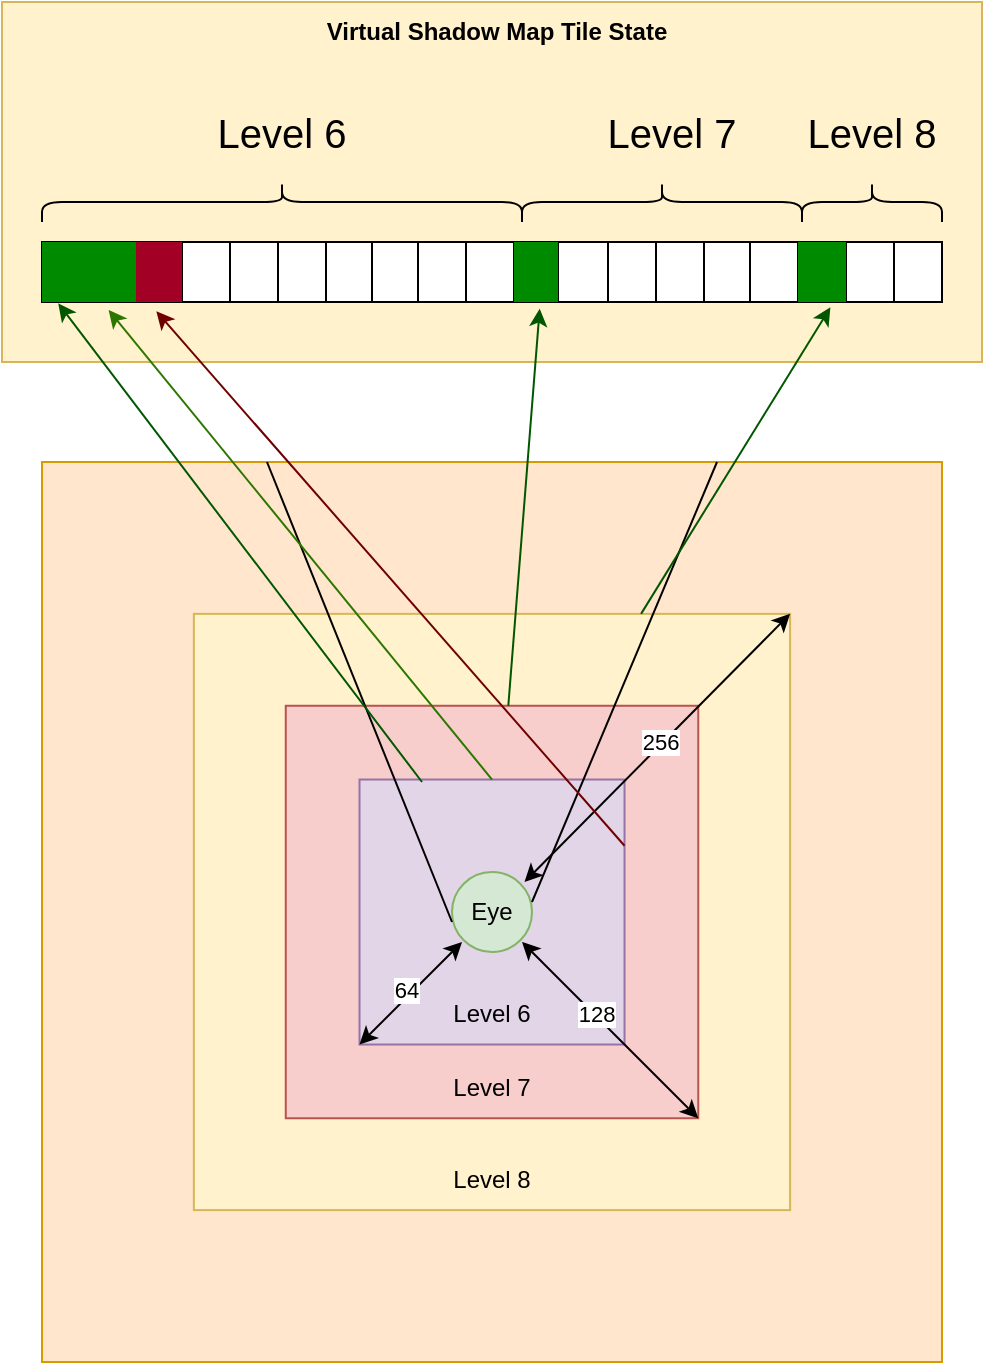<mxfile version="24.2.5" type="device">
  <diagram name="第 1 页" id="xsRyf-g6MqnaJvs-Ea_N">
    <mxGraphModel dx="2074" dy="1205" grid="1" gridSize="10" guides="1" tooltips="1" connect="1" arrows="1" fold="1" page="1" pageScale="1" pageWidth="827" pageHeight="1169" math="0" shadow="0">
      <root>
        <mxCell id="0" />
        <mxCell id="1" parent="0" />
        <mxCell id="zfg7dTt8C2hyI2b0fm2k-69" value="" style="rounded=0;whiteSpace=wrap;html=1;fillColor=#fff2cc;strokeColor=#d6b656;" vertex="1" parent="1">
          <mxGeometry x="80" y="230" width="490" height="180" as="geometry" />
        </mxCell>
        <mxCell id="zfg7dTt8C2hyI2b0fm2k-1" value="" style="whiteSpace=wrap;html=1;aspect=fixed;fillColor=#ffe6cc;strokeColor=#d79b00;" vertex="1" parent="1">
          <mxGeometry x="100" y="460" width="450" height="450" as="geometry" />
        </mxCell>
        <mxCell id="zfg7dTt8C2hyI2b0fm2k-10" value="" style="whiteSpace=wrap;html=1;aspect=fixed;fillColor=#fff2cc;strokeColor=#d6b656;" vertex="1" parent="1">
          <mxGeometry x="175.93" y="535.93" width="298.13" height="298.13" as="geometry" />
        </mxCell>
        <mxCell id="zfg7dTt8C2hyI2b0fm2k-9" value="" style="whiteSpace=wrap;html=1;aspect=fixed;fillColor=#f8cecc;strokeColor=#b85450;" vertex="1" parent="1">
          <mxGeometry x="221.88" y="581.88" width="206.25" height="206.25" as="geometry" />
        </mxCell>
        <mxCell id="zfg7dTt8C2hyI2b0fm2k-8" value="" style="whiteSpace=wrap;html=1;aspect=fixed;fillColor=#e1d5e7;strokeColor=#9673a6;" vertex="1" parent="1">
          <mxGeometry x="258.76" y="618.76" width="132.5" height="132.5" as="geometry" />
        </mxCell>
        <mxCell id="zfg7dTt8C2hyI2b0fm2k-2" value="" style="ellipse;whiteSpace=wrap;html=1;aspect=fixed;fillColor=#d5e8d4;strokeColor=#82b366;" vertex="1" parent="1">
          <mxGeometry x="305" y="665" width="40" height="40" as="geometry" />
        </mxCell>
        <mxCell id="zfg7dTt8C2hyI2b0fm2k-4" value="Eye" style="text;html=1;align=center;verticalAlign=middle;whiteSpace=wrap;rounded=0;" vertex="1" parent="1">
          <mxGeometry x="295.01" y="669.99" width="60" height="30" as="geometry" />
        </mxCell>
        <mxCell id="zfg7dTt8C2hyI2b0fm2k-5" value="" style="endArrow=none;html=1;rounded=0;entryX=0.75;entryY=0;entryDx=0;entryDy=0;" edge="1" parent="1" target="zfg7dTt8C2hyI2b0fm2k-1">
          <mxGeometry width="50" height="50" relative="1" as="geometry">
            <mxPoint x="345" y="680" as="sourcePoint" />
            <mxPoint x="395" y="630" as="targetPoint" />
          </mxGeometry>
        </mxCell>
        <mxCell id="zfg7dTt8C2hyI2b0fm2k-6" value="" style="endArrow=none;html=1;rounded=0;entryX=0.25;entryY=0;entryDx=0;entryDy=0;" edge="1" parent="1" target="zfg7dTt8C2hyI2b0fm2k-1">
          <mxGeometry width="50" height="50" relative="1" as="geometry">
            <mxPoint x="305" y="690" as="sourcePoint" />
            <mxPoint x="368" y="530" as="targetPoint" />
          </mxGeometry>
        </mxCell>
        <mxCell id="zfg7dTt8C2hyI2b0fm2k-11" value="Level 6" style="text;html=1;align=center;verticalAlign=middle;whiteSpace=wrap;rounded=0;" vertex="1" parent="1">
          <mxGeometry x="295.01" y="721.26" width="60" height="30" as="geometry" />
        </mxCell>
        <mxCell id="zfg7dTt8C2hyI2b0fm2k-12" value="Level 7" style="text;html=1;align=center;verticalAlign=middle;whiteSpace=wrap;rounded=0;" vertex="1" parent="1">
          <mxGeometry x="295.01" y="758.13" width="60" height="30" as="geometry" />
        </mxCell>
        <mxCell id="zfg7dTt8C2hyI2b0fm2k-13" value="Level 8" style="text;html=1;align=center;verticalAlign=middle;whiteSpace=wrap;rounded=0;" vertex="1" parent="1">
          <mxGeometry x="295.01" y="804.06" width="60" height="30" as="geometry" />
        </mxCell>
        <mxCell id="zfg7dTt8C2hyI2b0fm2k-15" value="" style="shape=table;startSize=0;container=1;collapsible=0;childLayout=tableLayout;fontSize=16;" vertex="1" parent="1">
          <mxGeometry x="100" y="350" width="450" height="30" as="geometry" />
        </mxCell>
        <mxCell id="zfg7dTt8C2hyI2b0fm2k-16" value="" style="shape=tableRow;horizontal=0;startSize=0;swimlaneHead=0;swimlaneBody=0;strokeColor=inherit;top=0;left=0;bottom=0;right=0;collapsible=0;dropTarget=0;fillColor=none;points=[[0,0.5],[1,0.5]];portConstraint=eastwest;fontSize=16;" vertex="1" parent="zfg7dTt8C2hyI2b0fm2k-15">
          <mxGeometry width="450" height="30" as="geometry" />
        </mxCell>
        <mxCell id="zfg7dTt8C2hyI2b0fm2k-17" value="" style="shape=partialRectangle;html=1;whiteSpace=wrap;connectable=0;strokeColor=#005700;overflow=hidden;fillColor=#008a00;top=0;left=0;bottom=0;right=0;pointerEvents=1;fontSize=16;fontColor=#ffffff;" vertex="1" parent="zfg7dTt8C2hyI2b0fm2k-16">
          <mxGeometry width="24" height="30" as="geometry">
            <mxRectangle width="24" height="30" as="alternateBounds" />
          </mxGeometry>
        </mxCell>
        <mxCell id="zfg7dTt8C2hyI2b0fm2k-18" value="" style="shape=partialRectangle;html=1;whiteSpace=wrap;connectable=0;strokeColor=#005700;overflow=hidden;fillColor=#008a00;top=0;left=0;bottom=0;right=0;pointerEvents=1;fontSize=16;fontColor=#ffffff;" vertex="1" parent="zfg7dTt8C2hyI2b0fm2k-16">
          <mxGeometry x="24" width="23" height="30" as="geometry">
            <mxRectangle width="23" height="30" as="alternateBounds" />
          </mxGeometry>
        </mxCell>
        <mxCell id="zfg7dTt8C2hyI2b0fm2k-19" value="" style="shape=partialRectangle;html=1;whiteSpace=wrap;connectable=0;strokeColor=#6F0000;overflow=hidden;fillColor=#a20025;top=0;left=0;bottom=0;right=0;pointerEvents=1;fontSize=16;fontColor=#ffffff;" vertex="1" parent="zfg7dTt8C2hyI2b0fm2k-16">
          <mxGeometry x="47" width="23" height="30" as="geometry">
            <mxRectangle width="23" height="30" as="alternateBounds" />
          </mxGeometry>
        </mxCell>
        <mxCell id="zfg7dTt8C2hyI2b0fm2k-28" style="shape=partialRectangle;html=1;whiteSpace=wrap;connectable=0;strokeColor=inherit;overflow=hidden;fillColor=none;top=0;left=0;bottom=0;right=0;pointerEvents=1;fontSize=16;" vertex="1" parent="zfg7dTt8C2hyI2b0fm2k-16">
          <mxGeometry x="70" width="24" height="30" as="geometry">
            <mxRectangle width="24" height="30" as="alternateBounds" />
          </mxGeometry>
        </mxCell>
        <mxCell id="zfg7dTt8C2hyI2b0fm2k-29" style="shape=partialRectangle;html=1;whiteSpace=wrap;connectable=0;strokeColor=inherit;overflow=hidden;fillColor=none;top=0;left=0;bottom=0;right=0;pointerEvents=1;fontSize=16;" vertex="1" parent="zfg7dTt8C2hyI2b0fm2k-16">
          <mxGeometry x="94" width="24" height="30" as="geometry">
            <mxRectangle width="24" height="30" as="alternateBounds" />
          </mxGeometry>
        </mxCell>
        <mxCell id="zfg7dTt8C2hyI2b0fm2k-30" style="shape=partialRectangle;html=1;whiteSpace=wrap;connectable=0;strokeColor=inherit;overflow=hidden;fillColor=none;top=0;left=0;bottom=0;right=0;pointerEvents=1;fontSize=16;" vertex="1" parent="zfg7dTt8C2hyI2b0fm2k-16">
          <mxGeometry x="118" width="24" height="30" as="geometry">
            <mxRectangle width="24" height="30" as="alternateBounds" />
          </mxGeometry>
        </mxCell>
        <mxCell id="zfg7dTt8C2hyI2b0fm2k-31" style="shape=partialRectangle;html=1;whiteSpace=wrap;connectable=0;strokeColor=inherit;overflow=hidden;fillColor=none;top=0;left=0;bottom=0;right=0;pointerEvents=1;fontSize=16;" vertex="1" parent="zfg7dTt8C2hyI2b0fm2k-16">
          <mxGeometry x="142" width="23" height="30" as="geometry">
            <mxRectangle width="23" height="30" as="alternateBounds" />
          </mxGeometry>
        </mxCell>
        <mxCell id="zfg7dTt8C2hyI2b0fm2k-32" style="shape=partialRectangle;html=1;whiteSpace=wrap;connectable=0;strokeColor=inherit;overflow=hidden;fillColor=none;top=0;left=0;bottom=0;right=0;pointerEvents=1;fontSize=16;" vertex="1" parent="zfg7dTt8C2hyI2b0fm2k-16">
          <mxGeometry x="165" width="23" height="30" as="geometry">
            <mxRectangle width="23" height="30" as="alternateBounds" />
          </mxGeometry>
        </mxCell>
        <mxCell id="zfg7dTt8C2hyI2b0fm2k-33" style="shape=partialRectangle;html=1;whiteSpace=wrap;connectable=0;strokeColor=inherit;overflow=hidden;fillColor=none;top=0;left=0;bottom=0;right=0;pointerEvents=1;fontSize=16;" vertex="1" parent="zfg7dTt8C2hyI2b0fm2k-16">
          <mxGeometry x="188" width="24" height="30" as="geometry">
            <mxRectangle width="24" height="30" as="alternateBounds" />
          </mxGeometry>
        </mxCell>
        <mxCell id="zfg7dTt8C2hyI2b0fm2k-34" style="shape=partialRectangle;html=1;whiteSpace=wrap;connectable=0;strokeColor=inherit;overflow=hidden;fillColor=none;top=0;left=0;bottom=0;right=0;pointerEvents=1;fontSize=16;" vertex="1" parent="zfg7dTt8C2hyI2b0fm2k-16">
          <mxGeometry x="212" width="24" height="30" as="geometry">
            <mxRectangle width="24" height="30" as="alternateBounds" />
          </mxGeometry>
        </mxCell>
        <mxCell id="zfg7dTt8C2hyI2b0fm2k-35" style="shape=partialRectangle;html=1;whiteSpace=wrap;connectable=0;strokeColor=#005700;overflow=hidden;fillColor=#008a00;top=0;left=0;bottom=0;right=0;pointerEvents=1;fontSize=16;fontColor=#ffffff;" vertex="1" parent="zfg7dTt8C2hyI2b0fm2k-16">
          <mxGeometry x="236" width="22" height="30" as="geometry">
            <mxRectangle width="22" height="30" as="alternateBounds" />
          </mxGeometry>
        </mxCell>
        <mxCell id="zfg7dTt8C2hyI2b0fm2k-36" style="shape=partialRectangle;html=1;whiteSpace=wrap;connectable=0;strokeColor=inherit;overflow=hidden;fillColor=none;top=0;left=0;bottom=0;right=0;pointerEvents=1;fontSize=16;" vertex="1" parent="zfg7dTt8C2hyI2b0fm2k-16">
          <mxGeometry x="258" width="25" height="30" as="geometry">
            <mxRectangle width="25" height="30" as="alternateBounds" />
          </mxGeometry>
        </mxCell>
        <mxCell id="zfg7dTt8C2hyI2b0fm2k-37" style="shape=partialRectangle;html=1;whiteSpace=wrap;connectable=0;strokeColor=inherit;overflow=hidden;fillColor=none;top=0;left=0;bottom=0;right=0;pointerEvents=1;fontSize=16;" vertex="1" parent="zfg7dTt8C2hyI2b0fm2k-16">
          <mxGeometry x="283" width="24" height="30" as="geometry">
            <mxRectangle width="24" height="30" as="alternateBounds" />
          </mxGeometry>
        </mxCell>
        <mxCell id="zfg7dTt8C2hyI2b0fm2k-38" style="shape=partialRectangle;html=1;whiteSpace=wrap;connectable=0;strokeColor=inherit;overflow=hidden;fillColor=none;top=0;left=0;bottom=0;right=0;pointerEvents=1;fontSize=16;" vertex="1" parent="zfg7dTt8C2hyI2b0fm2k-16">
          <mxGeometry x="307" width="24" height="30" as="geometry">
            <mxRectangle width="24" height="30" as="alternateBounds" />
          </mxGeometry>
        </mxCell>
        <mxCell id="zfg7dTt8C2hyI2b0fm2k-39" style="shape=partialRectangle;html=1;whiteSpace=wrap;connectable=0;strokeColor=inherit;overflow=hidden;fillColor=none;top=0;left=0;bottom=0;right=0;pointerEvents=1;fontSize=16;" vertex="1" parent="zfg7dTt8C2hyI2b0fm2k-16">
          <mxGeometry x="331" width="23" height="30" as="geometry">
            <mxRectangle width="23" height="30" as="alternateBounds" />
          </mxGeometry>
        </mxCell>
        <mxCell id="zfg7dTt8C2hyI2b0fm2k-40" style="shape=partialRectangle;html=1;whiteSpace=wrap;connectable=0;strokeColor=inherit;overflow=hidden;fillColor=none;top=0;left=0;bottom=0;right=0;pointerEvents=1;fontSize=16;" vertex="1" parent="zfg7dTt8C2hyI2b0fm2k-16">
          <mxGeometry x="354" width="24" height="30" as="geometry">
            <mxRectangle width="24" height="30" as="alternateBounds" />
          </mxGeometry>
        </mxCell>
        <mxCell id="zfg7dTt8C2hyI2b0fm2k-41" style="shape=partialRectangle;html=1;whiteSpace=wrap;connectable=0;strokeColor=#005700;overflow=hidden;fillColor=#008a00;top=0;left=0;bottom=0;right=0;pointerEvents=1;fontSize=16;fontColor=#ffffff;" vertex="1" parent="zfg7dTt8C2hyI2b0fm2k-16">
          <mxGeometry x="378" width="24" height="30" as="geometry">
            <mxRectangle width="24" height="30" as="alternateBounds" />
          </mxGeometry>
        </mxCell>
        <mxCell id="zfg7dTt8C2hyI2b0fm2k-42" style="shape=partialRectangle;html=1;whiteSpace=wrap;connectable=0;strokeColor=inherit;overflow=hidden;fillColor=none;top=0;left=0;bottom=0;right=0;pointerEvents=1;fontSize=16;" vertex="1" parent="zfg7dTt8C2hyI2b0fm2k-16">
          <mxGeometry x="402" width="24" height="30" as="geometry">
            <mxRectangle width="24" height="30" as="alternateBounds" />
          </mxGeometry>
        </mxCell>
        <mxCell id="zfg7dTt8C2hyI2b0fm2k-43" style="shape=partialRectangle;html=1;whiteSpace=wrap;connectable=0;strokeColor=inherit;overflow=hidden;fillColor=none;top=0;left=0;bottom=0;right=0;pointerEvents=1;fontSize=16;" vertex="1" parent="zfg7dTt8C2hyI2b0fm2k-16">
          <mxGeometry x="426" width="24" height="30" as="geometry">
            <mxRectangle width="24" height="30" as="alternateBounds" />
          </mxGeometry>
        </mxCell>
        <mxCell id="zfg7dTt8C2hyI2b0fm2k-44" value="" style="endArrow=classic;startArrow=classic;html=1;rounded=0;exitX=0;exitY=1;exitDx=0;exitDy=0;entryX=0.25;entryY=1;entryDx=0;entryDy=0;fontSize=20;" edge="1" parent="1" source="zfg7dTt8C2hyI2b0fm2k-8" target="zfg7dTt8C2hyI2b0fm2k-4">
          <mxGeometry width="50" height="50" relative="1" as="geometry">
            <mxPoint x="390" y="440" as="sourcePoint" />
            <mxPoint x="440" y="390" as="targetPoint" />
          </mxGeometry>
        </mxCell>
        <mxCell id="zfg7dTt8C2hyI2b0fm2k-45" value="64" style="edgeLabel;html=1;align=center;verticalAlign=middle;resizable=0;points=[];" vertex="1" connectable="0" parent="zfg7dTt8C2hyI2b0fm2k-44">
          <mxGeometry x="-0.015" y="3" relative="1" as="geometry">
            <mxPoint as="offset" />
          </mxGeometry>
        </mxCell>
        <mxCell id="zfg7dTt8C2hyI2b0fm2k-46" value="" style="endArrow=classic;startArrow=classic;html=1;rounded=0;exitX=1;exitY=1;exitDx=0;exitDy=0;entryX=0.75;entryY=1;entryDx=0;entryDy=0;" edge="1" parent="1" source="zfg7dTt8C2hyI2b0fm2k-9" target="zfg7dTt8C2hyI2b0fm2k-4">
          <mxGeometry width="50" height="50" relative="1" as="geometry">
            <mxPoint x="269" y="761" as="sourcePoint" />
            <mxPoint x="320" y="710" as="targetPoint" />
          </mxGeometry>
        </mxCell>
        <mxCell id="zfg7dTt8C2hyI2b0fm2k-50" value="128" style="edgeLabel;html=1;align=center;verticalAlign=middle;resizable=0;points=[];" vertex="1" connectable="0" parent="zfg7dTt8C2hyI2b0fm2k-46">
          <mxGeometry x="0.172" y="-1" relative="1" as="geometry">
            <mxPoint as="offset" />
          </mxGeometry>
        </mxCell>
        <mxCell id="zfg7dTt8C2hyI2b0fm2k-53" value="" style="endArrow=classic;startArrow=classic;html=1;rounded=0;entryX=1;entryY=0;entryDx=0;entryDy=0;" edge="1" parent="1" target="zfg7dTt8C2hyI2b0fm2k-10">
          <mxGeometry width="50" height="50" relative="1" as="geometry">
            <mxPoint x="341.26" y="669.99" as="sourcePoint" />
            <mxPoint x="391.26" y="619.99" as="targetPoint" />
          </mxGeometry>
        </mxCell>
        <mxCell id="zfg7dTt8C2hyI2b0fm2k-54" value="256" style="edgeLabel;html=1;align=center;verticalAlign=middle;resizable=0;points=[];" vertex="1" connectable="0" parent="zfg7dTt8C2hyI2b0fm2k-53">
          <mxGeometry x="0.032" y="1" relative="1" as="geometry">
            <mxPoint as="offset" />
          </mxGeometry>
        </mxCell>
        <mxCell id="zfg7dTt8C2hyI2b0fm2k-55" value="" style="shape=curlyBracket;whiteSpace=wrap;html=1;rounded=1;labelPosition=left;verticalLabelPosition=middle;align=right;verticalAlign=middle;direction=south;" vertex="1" parent="1">
          <mxGeometry x="100" y="320" width="240" height="20" as="geometry" />
        </mxCell>
        <mxCell id="zfg7dTt8C2hyI2b0fm2k-56" value="" style="shape=curlyBracket;whiteSpace=wrap;html=1;rounded=1;labelPosition=left;verticalLabelPosition=middle;align=right;verticalAlign=middle;direction=south;" vertex="1" parent="1">
          <mxGeometry x="340" y="320" width="140" height="20" as="geometry" />
        </mxCell>
        <mxCell id="zfg7dTt8C2hyI2b0fm2k-57" value="" style="shape=curlyBracket;whiteSpace=wrap;html=1;rounded=1;labelPosition=left;verticalLabelPosition=middle;align=right;verticalAlign=middle;direction=south;" vertex="1" parent="1">
          <mxGeometry x="480" y="320" width="70" height="20" as="geometry" />
        </mxCell>
        <mxCell id="zfg7dTt8C2hyI2b0fm2k-60" value="Level 6" style="text;html=1;align=center;verticalAlign=middle;whiteSpace=wrap;rounded=0;fontSize=20;" vertex="1" parent="1">
          <mxGeometry x="170" y="280" width="100" height="30" as="geometry" />
        </mxCell>
        <mxCell id="zfg7dTt8C2hyI2b0fm2k-61" value="Level 7" style="text;html=1;align=center;verticalAlign=middle;whiteSpace=wrap;rounded=0;fontSize=20;" vertex="1" parent="1">
          <mxGeometry x="365" y="280" width="100" height="30" as="geometry" />
        </mxCell>
        <mxCell id="zfg7dTt8C2hyI2b0fm2k-62" value="Level 8" style="text;html=1;align=center;verticalAlign=middle;whiteSpace=wrap;rounded=0;fontSize=20;" vertex="1" parent="1">
          <mxGeometry x="465" y="280" width="100" height="30" as="geometry" />
        </mxCell>
        <mxCell id="zfg7dTt8C2hyI2b0fm2k-63" value="" style="endArrow=classic;html=1;rounded=0;entryX=0.018;entryY=1.022;entryDx=0;entryDy=0;entryPerimeter=0;fillColor=#008a00;strokeColor=#005700;" edge="1" parent="1" target="zfg7dTt8C2hyI2b0fm2k-16">
          <mxGeometry width="50" height="50" relative="1" as="geometry">
            <mxPoint x="290" y="620" as="sourcePoint" />
            <mxPoint x="330" y="470" as="targetPoint" />
          </mxGeometry>
        </mxCell>
        <mxCell id="zfg7dTt8C2hyI2b0fm2k-65" value="" style="endArrow=classic;html=1;rounded=0;entryX=0.074;entryY=1.133;entryDx=0;entryDy=0;entryPerimeter=0;fillColor=#60a917;strokeColor=#2D7600;exitX=0.5;exitY=0;exitDx=0;exitDy=0;" edge="1" parent="1" source="zfg7dTt8C2hyI2b0fm2k-8" target="zfg7dTt8C2hyI2b0fm2k-16">
          <mxGeometry width="50" height="50" relative="1" as="geometry">
            <mxPoint x="370" y="640" as="sourcePoint" />
            <mxPoint x="440" y="390" as="targetPoint" />
          </mxGeometry>
        </mxCell>
        <mxCell id="zfg7dTt8C2hyI2b0fm2k-66" value="" style="endArrow=classic;html=1;rounded=0;entryX=0.127;entryY=1.156;entryDx=0;entryDy=0;entryPerimeter=0;fillColor=#a20025;strokeColor=#6F0000;exitX=1;exitY=0.25;exitDx=0;exitDy=0;" edge="1" parent="1" source="zfg7dTt8C2hyI2b0fm2k-8" target="zfg7dTt8C2hyI2b0fm2k-16">
          <mxGeometry width="50" height="50" relative="1" as="geometry">
            <mxPoint x="270" y="699.99" as="sourcePoint" />
            <mxPoint x="320" y="649.99" as="targetPoint" />
          </mxGeometry>
        </mxCell>
        <mxCell id="zfg7dTt8C2hyI2b0fm2k-67" value="" style="endArrow=classic;html=1;rounded=0;entryX=0.553;entryY=1.111;entryDx=0;entryDy=0;entryPerimeter=0;fillColor=#008a00;strokeColor=#005700;" edge="1" parent="1" source="zfg7dTt8C2hyI2b0fm2k-9" target="zfg7dTt8C2hyI2b0fm2k-16">
          <mxGeometry width="50" height="50" relative="1" as="geometry">
            <mxPoint x="310" y="450" as="sourcePoint" />
            <mxPoint x="360" y="400" as="targetPoint" />
          </mxGeometry>
        </mxCell>
        <mxCell id="zfg7dTt8C2hyI2b0fm2k-68" value="" style="endArrow=classic;html=1;rounded=0;entryX=0.876;entryY=1.089;entryDx=0;entryDy=0;entryPerimeter=0;exitX=0.75;exitY=0;exitDx=0;exitDy=0;fillColor=#008a00;strokeColor=#005700;" edge="1" parent="1" source="zfg7dTt8C2hyI2b0fm2k-10" target="zfg7dTt8C2hyI2b0fm2k-16">
          <mxGeometry width="50" height="50" relative="1" as="geometry">
            <mxPoint x="390" y="440" as="sourcePoint" />
            <mxPoint x="440" y="390" as="targetPoint" />
          </mxGeometry>
        </mxCell>
        <mxCell id="zfg7dTt8C2hyI2b0fm2k-70" value="Virtual Shadow Map Tile State" style="text;html=1;align=center;verticalAlign=middle;whiteSpace=wrap;rounded=0;fontStyle=1" vertex="1" parent="1">
          <mxGeometry x="226.89" y="230" width="201.24" height="30" as="geometry" />
        </mxCell>
      </root>
    </mxGraphModel>
  </diagram>
</mxfile>
